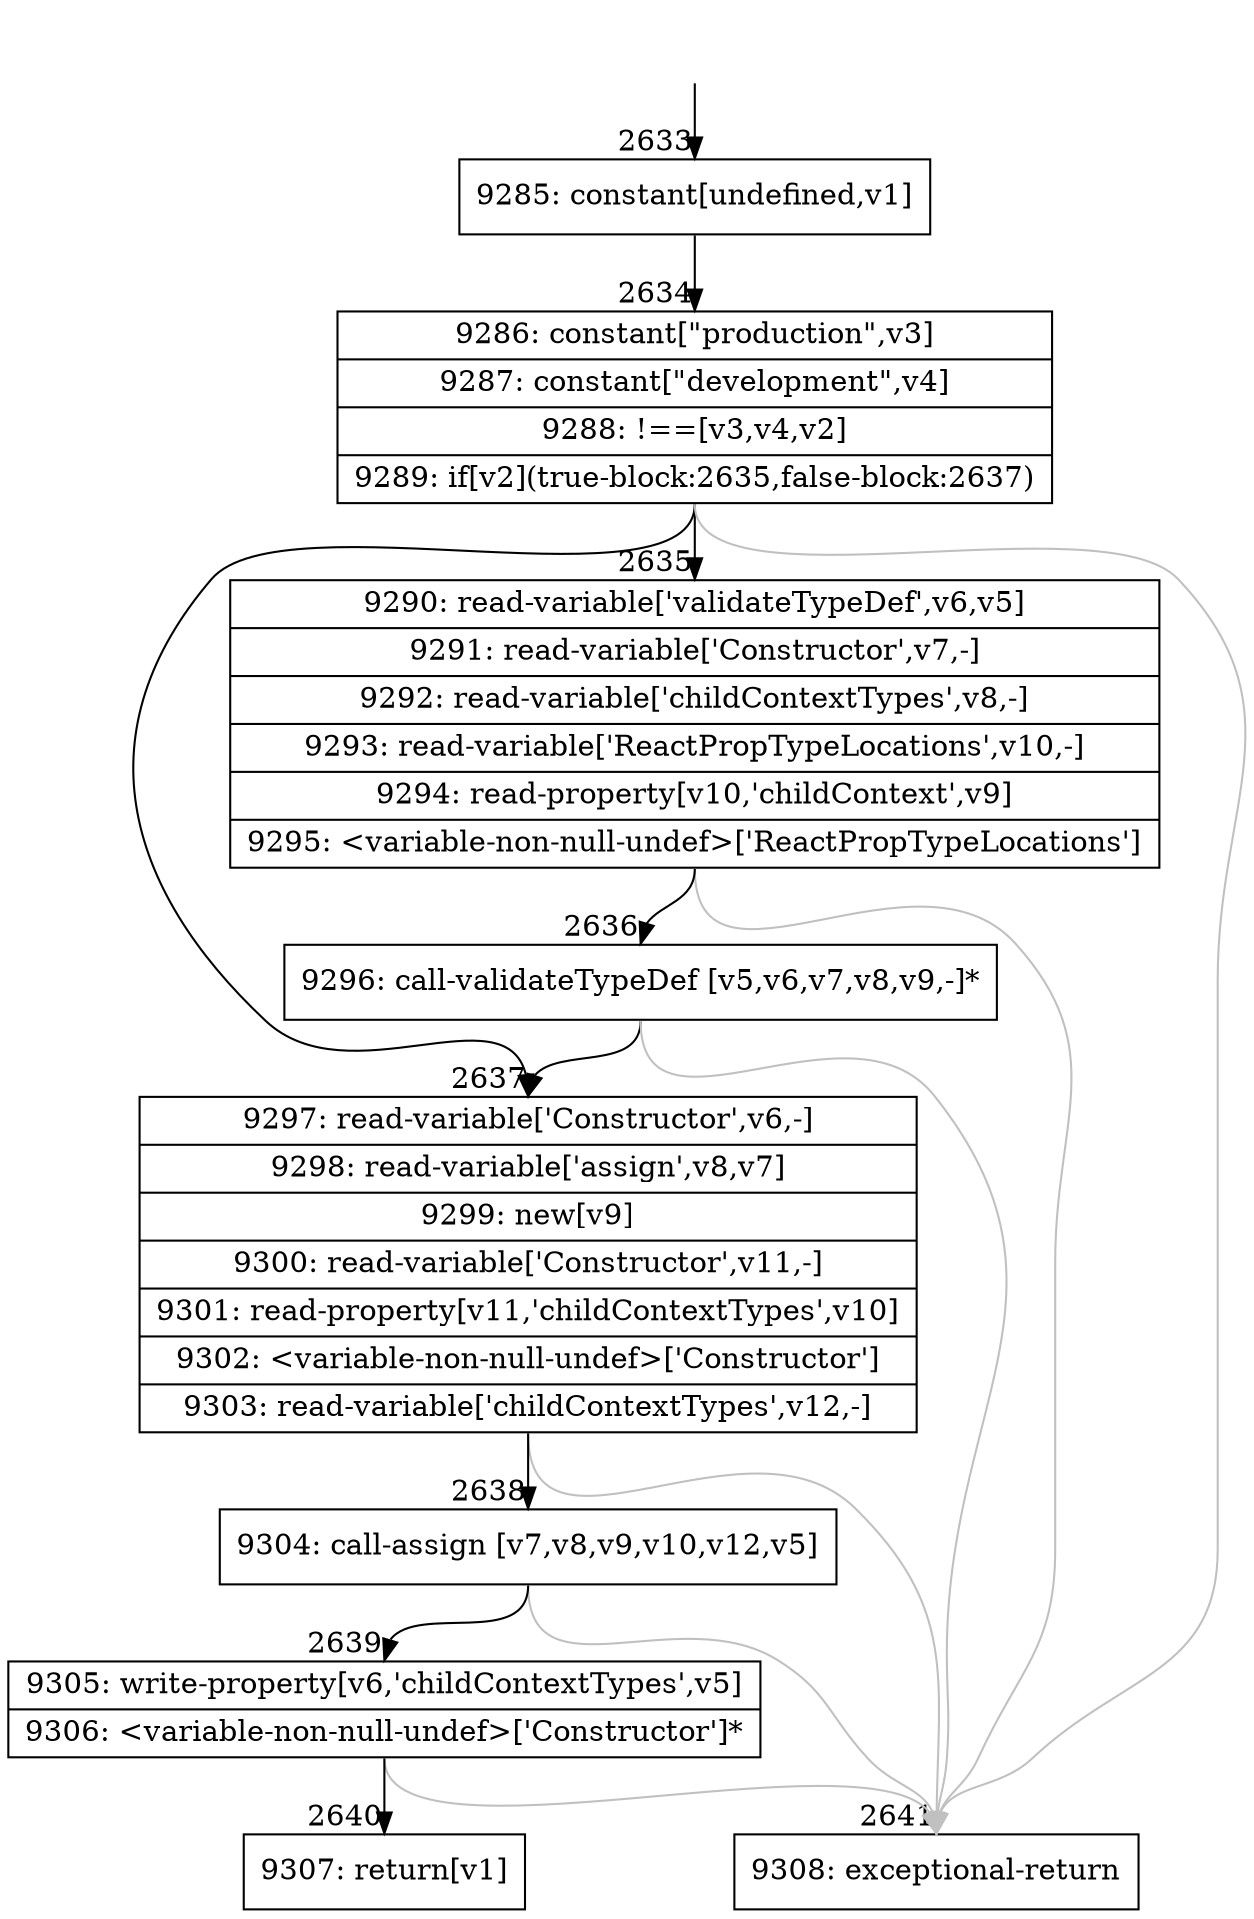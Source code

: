 digraph {
rankdir="TD"
BB_entry195[shape=none,label=""];
BB_entry195 -> BB2633 [tailport=s, headport=n, headlabel="    2633"]
BB2633 [shape=record label="{9285: constant[undefined,v1]}" ] 
BB2633 -> BB2634 [tailport=s, headport=n, headlabel="      2634"]
BB2634 [shape=record label="{9286: constant[\"production\",v3]|9287: constant[\"development\",v4]|9288: !==[v3,v4,v2]|9289: if[v2](true-block:2635,false-block:2637)}" ] 
BB2634 -> BB2635 [tailport=s, headport=n, headlabel="      2635"]
BB2634 -> BB2637 [tailport=s, headport=n, headlabel="      2637"]
BB2634 -> BB2641 [tailport=s, headport=n, color=gray, headlabel="      2641"]
BB2635 [shape=record label="{9290: read-variable['validateTypeDef',v6,v5]|9291: read-variable['Constructor',v7,-]|9292: read-variable['childContextTypes',v8,-]|9293: read-variable['ReactPropTypeLocations',v10,-]|9294: read-property[v10,'childContext',v9]|9295: \<variable-non-null-undef\>['ReactPropTypeLocations']}" ] 
BB2635 -> BB2636 [tailport=s, headport=n, headlabel="      2636"]
BB2635 -> BB2641 [tailport=s, headport=n, color=gray]
BB2636 [shape=record label="{9296: call-validateTypeDef [v5,v6,v7,v8,v9,-]*}" ] 
BB2636 -> BB2637 [tailport=s, headport=n]
BB2636 -> BB2641 [tailport=s, headport=n, color=gray]
BB2637 [shape=record label="{9297: read-variable['Constructor',v6,-]|9298: read-variable['assign',v8,v7]|9299: new[v9]|9300: read-variable['Constructor',v11,-]|9301: read-property[v11,'childContextTypes',v10]|9302: \<variable-non-null-undef\>['Constructor']|9303: read-variable['childContextTypes',v12,-]}" ] 
BB2637 -> BB2638 [tailport=s, headport=n, headlabel="      2638"]
BB2637 -> BB2641 [tailport=s, headport=n, color=gray]
BB2638 [shape=record label="{9304: call-assign [v7,v8,v9,v10,v12,v5]}" ] 
BB2638 -> BB2639 [tailport=s, headport=n, headlabel="      2639"]
BB2638 -> BB2641 [tailport=s, headport=n, color=gray]
BB2639 [shape=record label="{9305: write-property[v6,'childContextTypes',v5]|9306: \<variable-non-null-undef\>['Constructor']*}" ] 
BB2639 -> BB2640 [tailport=s, headport=n, headlabel="      2640"]
BB2639 -> BB2641 [tailport=s, headport=n, color=gray]
BB2640 [shape=record label="{9307: return[v1]}" ] 
BB2641 [shape=record label="{9308: exceptional-return}" ] 
//#$~ 5324
}
